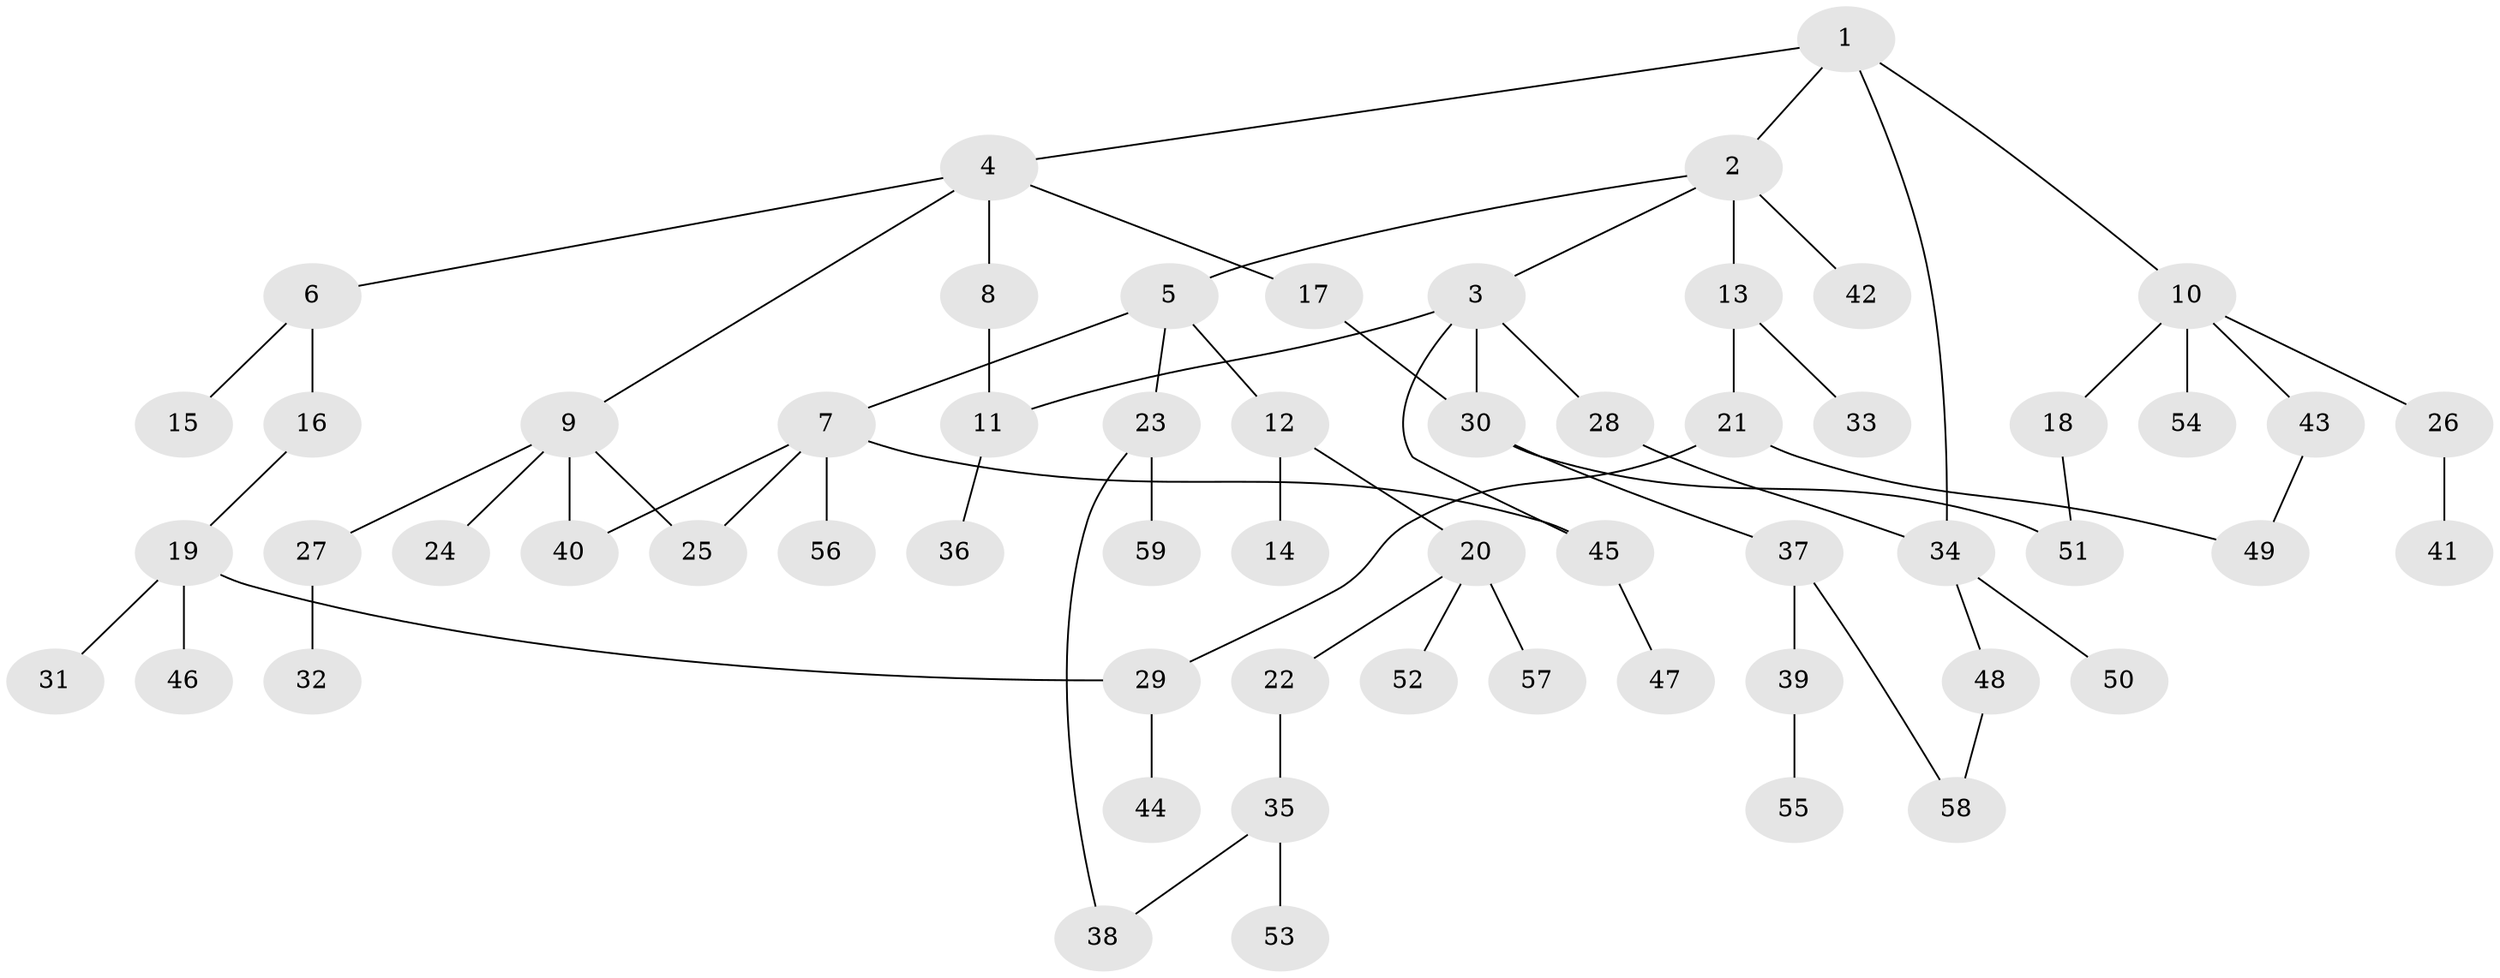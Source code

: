 // Generated by graph-tools (version 1.1) at 2025/42/03/09/25 04:42:23]
// undirected, 59 vertices, 69 edges
graph export_dot {
graph [start="1"]
  node [color=gray90,style=filled];
  1;
  2;
  3;
  4;
  5;
  6;
  7;
  8;
  9;
  10;
  11;
  12;
  13;
  14;
  15;
  16;
  17;
  18;
  19;
  20;
  21;
  22;
  23;
  24;
  25;
  26;
  27;
  28;
  29;
  30;
  31;
  32;
  33;
  34;
  35;
  36;
  37;
  38;
  39;
  40;
  41;
  42;
  43;
  44;
  45;
  46;
  47;
  48;
  49;
  50;
  51;
  52;
  53;
  54;
  55;
  56;
  57;
  58;
  59;
  1 -- 2;
  1 -- 4;
  1 -- 10;
  1 -- 34;
  2 -- 3;
  2 -- 5;
  2 -- 13;
  2 -- 42;
  3 -- 11;
  3 -- 28;
  3 -- 30;
  3 -- 45;
  4 -- 6;
  4 -- 8;
  4 -- 9;
  4 -- 17;
  5 -- 7;
  5 -- 12;
  5 -- 23;
  6 -- 15;
  6 -- 16;
  7 -- 25;
  7 -- 45;
  7 -- 56;
  7 -- 40;
  8 -- 11;
  9 -- 24;
  9 -- 27;
  9 -- 40;
  9 -- 25;
  10 -- 18;
  10 -- 26;
  10 -- 43;
  10 -- 54;
  11 -- 36;
  12 -- 14;
  12 -- 20;
  13 -- 21;
  13 -- 33;
  16 -- 19;
  17 -- 30;
  18 -- 51;
  19 -- 31;
  19 -- 46;
  19 -- 29;
  20 -- 22;
  20 -- 52;
  20 -- 57;
  21 -- 29;
  21 -- 49;
  22 -- 35;
  23 -- 59;
  23 -- 38;
  26 -- 41;
  27 -- 32;
  28 -- 34;
  29 -- 44;
  30 -- 37;
  30 -- 51;
  34 -- 48;
  34 -- 50;
  35 -- 38;
  35 -- 53;
  37 -- 39;
  37 -- 58;
  39 -- 55;
  43 -- 49;
  45 -- 47;
  48 -- 58;
}

